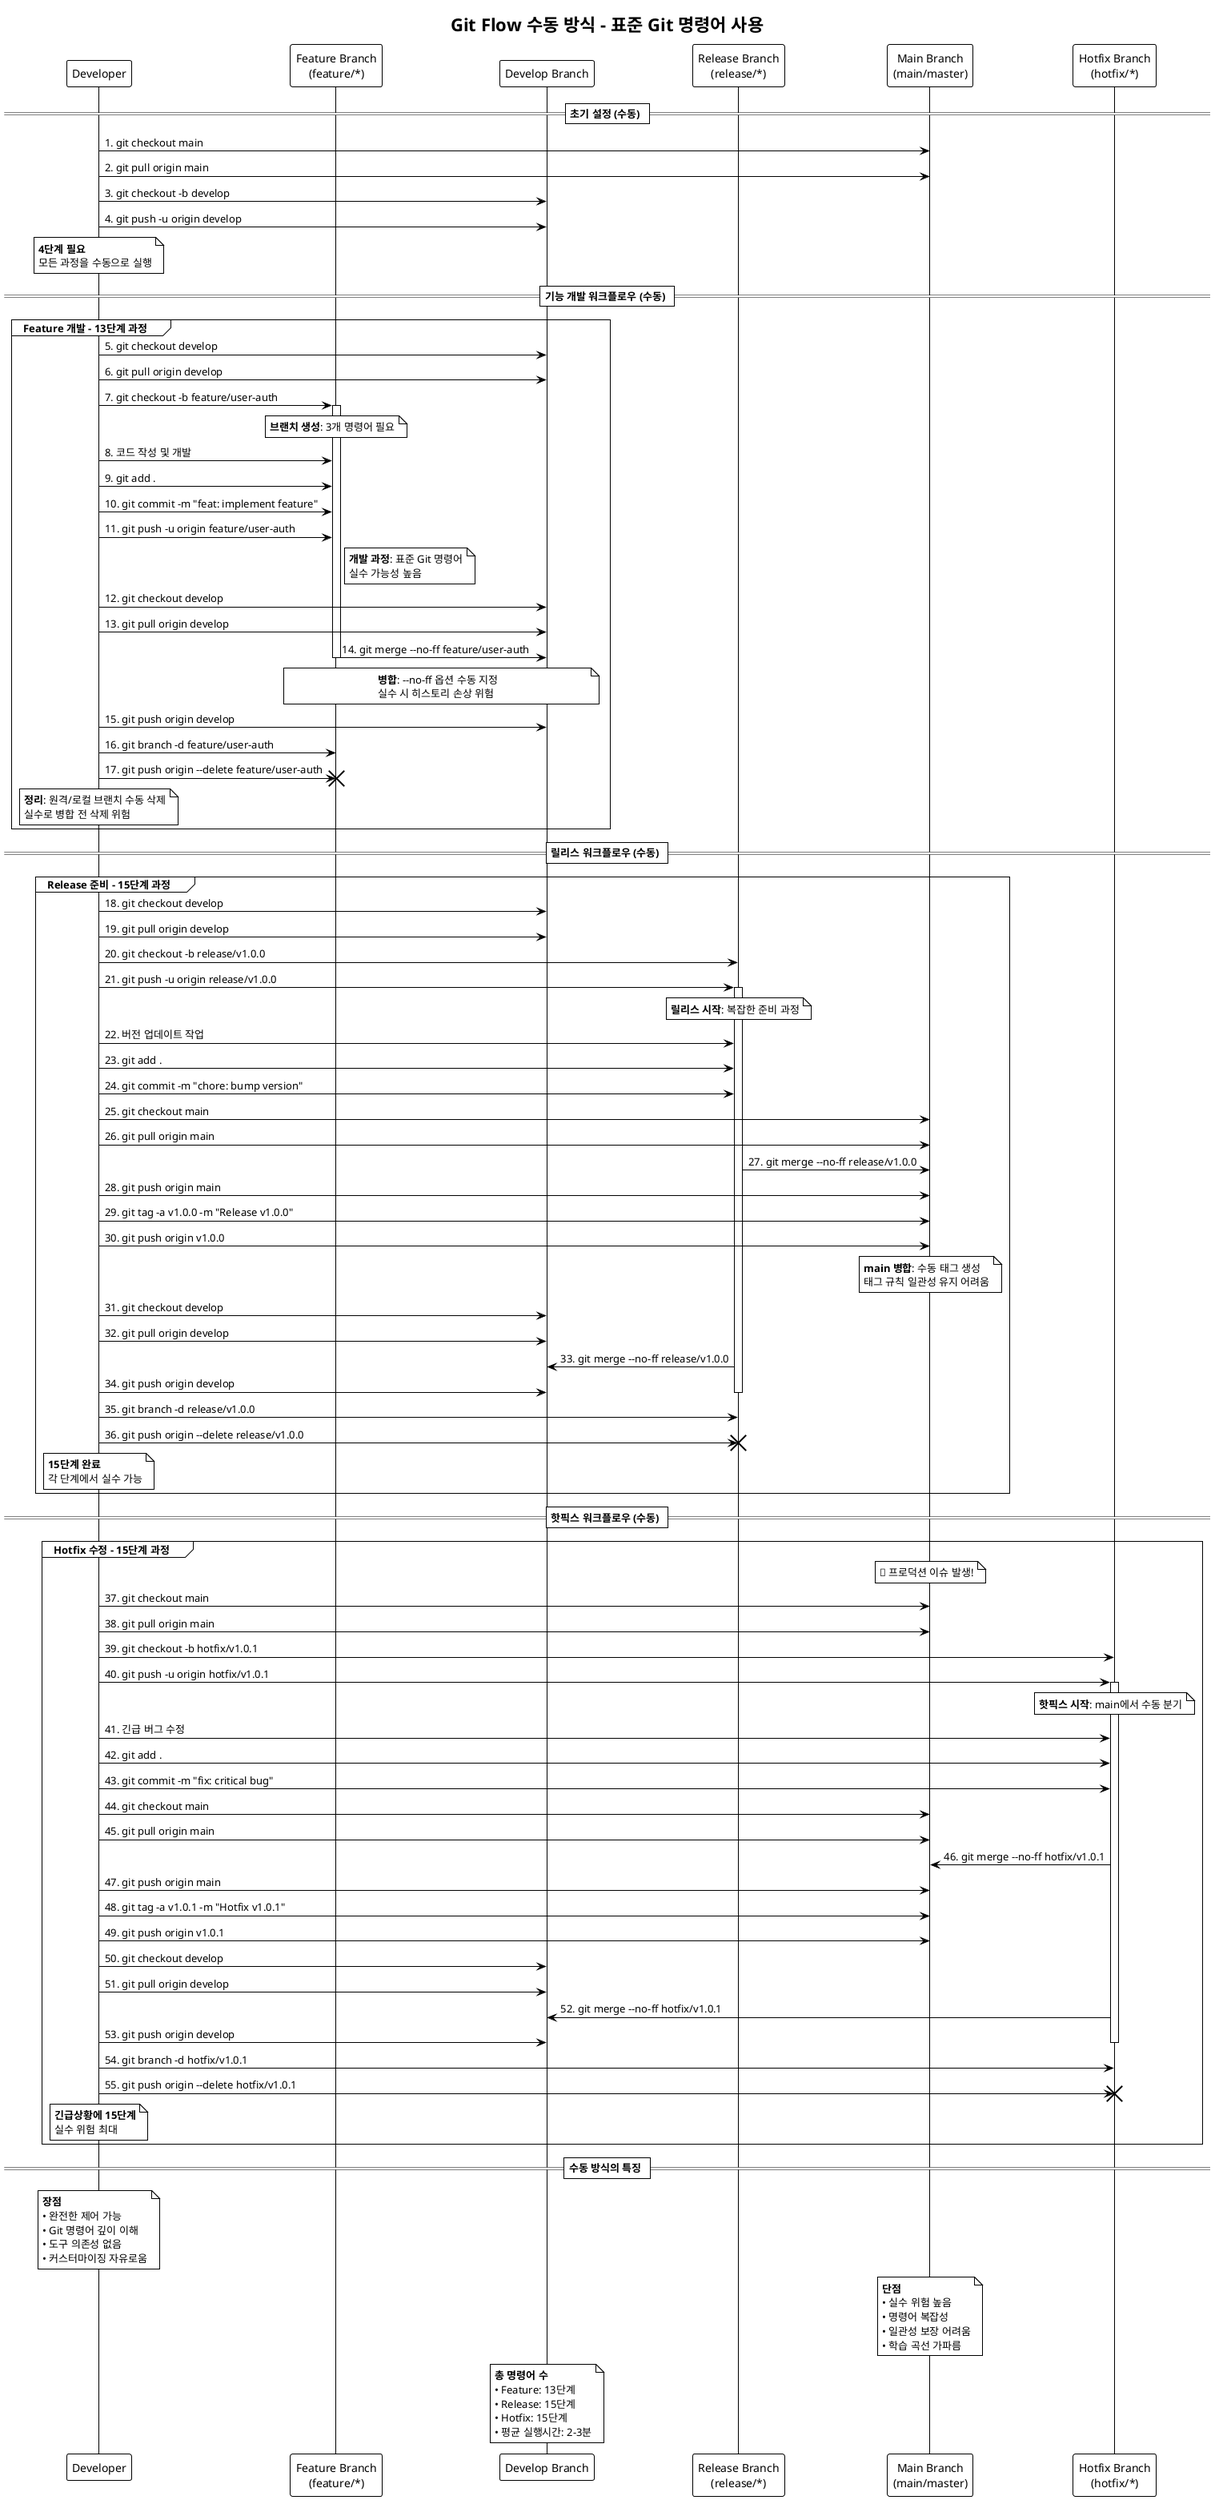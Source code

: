 @startuml GitFlowManualWorkflow
!theme plain

participant "Developer" as Dev
participant "Feature Branch\n(feature/*)" as Feature
participant "Develop Branch" as Develop
participant "Release Branch\n(release/*)" as Release
participant "Main Branch\n(main/master)" as Main
participant "Hotfix Branch\n(hotfix/*)" as Hotfix

title Git Flow 수동 방식 - 표준 Git 명령어 사용

== 초기 설정 (수동) ==
Dev -> Main: 1. git checkout main
Dev -> Main: 2. git pull origin main
Dev -> Develop: 3. git checkout -b develop
Dev -> Develop: 4. git push -u origin develop
Note over Dev: **4단계 필요**\n모든 과정을 수동으로 실행

== 기능 개발 워크플로우 (수동) ==
group Feature 개발 - 13단계 과정
    Dev -> Develop: 5. git checkout develop
    Dev -> Develop: 6. git pull origin develop
    Dev -> Feature: 7. git checkout -b feature/user-auth
    Note over Feature: **브랜치 생성**: 3개 명령어 필요
    
    activate Feature
    Dev -> Feature: 8. 코드 작성 및 개발
    Dev -> Feature: 9. git add .
    Dev -> Feature: 10. git commit -m "feat: implement feature"
    Dev -> Feature: 11. git push -u origin feature/user-auth
    Note right of Feature: **개발 과정**: 표준 Git 명령어\n실수 가능성 높음
    
    Dev -> Develop: 12. git checkout develop
    Dev -> Develop: 13. git pull origin develop
    Feature -> Develop: 14. git merge --no-ff feature/user-auth
    Note over Feature, Develop: **병합**: --no-ff 옵션 수동 지정\n실수 시 히스토리 손상 위험
    deactivate Feature
    
    Dev -> Develop: 15. git push origin develop
    Dev -> Feature: 16. git branch -d feature/user-auth
    Dev -> Feature: 17. git push origin --delete feature/user-auth
    destroy Feature
    Note over Dev: **정리**: 원격/로컬 브랜치 수동 삭제\n실수로 병합 전 삭제 위험
end group

== 릴리스 워크플로우 (수동) ==
group Release 준비 - 15단계 과정
    Dev -> Develop: 18. git checkout develop
    Dev -> Develop: 19. git pull origin develop
    Dev -> Release: 20. git checkout -b release/v1.0.0
    Dev -> Release: 21. git push -u origin release/v1.0.0
    Note over Release: **릴리스 시작**: 복잡한 준비 과정
    
    activate Release
    Dev -> Release: 22. 버전 업데이트 작업
    Dev -> Release: 23. git add .
    Dev -> Release: 24. git commit -m "chore: bump version"
    
    Dev -> Main: 25. git checkout main
    Dev -> Main: 26. git pull origin main
    Release -> Main: 27. git merge --no-ff release/v1.0.0
    Dev -> Main: 28. git push origin main
    Dev -> Main: 29. git tag -a v1.0.0 -m "Release v1.0.0"
    Dev -> Main: 30. git push origin v1.0.0
    Note over Main: **main 병합**: 수동 태그 생성\n태그 규칙 일관성 유지 어려움
    
    Dev -> Develop: 31. git checkout develop
    Dev -> Develop: 32. git pull origin develop
    Release -> Develop: 33. git merge --no-ff release/v1.0.0
    Dev -> Develop: 34. git push origin develop
    deactivate Release
    
    Dev -> Release: 35. git branch -d release/v1.0.0
    Dev -> Release: 36. git push origin --delete release/v1.0.0
    destroy Release
    Note over Dev: **15단계 완료**\n각 단계에서 실수 가능
end group

== 핫픽스 워크플로우 (수동) ==
group Hotfix 수정 - 15단계 과정
    Note over Main: 🚨 프로덕션 이슈 발생!
    
    Dev -> Main: 37. git checkout main
    Dev -> Main: 38. git pull origin main
    Dev -> Hotfix: 39. git checkout -b hotfix/v1.0.1
    Dev -> Hotfix: 40. git push -u origin hotfix/v1.0.1
    Note over Hotfix: **핫픽스 시작**: main에서 수동 분기
    
    activate Hotfix
    Dev -> Hotfix: 41. 긴급 버그 수정
    Dev -> Hotfix: 42. git add .
    Dev -> Hotfix: 43. git commit -m "fix: critical bug"
    
    Dev -> Main: 44. git checkout main
    Dev -> Main: 45. git pull origin main
    Hotfix -> Main: 46. git merge --no-ff hotfix/v1.0.1
    Dev -> Main: 47. git push origin main
    Dev -> Main: 48. git tag -a v1.0.1 -m "Hotfix v1.0.1"
    Dev -> Main: 49. git push origin v1.0.1
    
    Dev -> Develop: 50. git checkout develop
    Dev -> Develop: 51. git pull origin develop
    Hotfix -> Develop: 52. git merge --no-ff hotfix/v1.0.1
    Dev -> Develop: 53. git push origin develop
    deactivate Hotfix
    
    Dev -> Hotfix: 54. git branch -d hotfix/v1.0.1
    Dev -> Hotfix: 55. git push origin --delete hotfix/v1.0.1
    destroy Hotfix
    Note over Dev: **긴급상황에 15단계**\n실수 위험 최대
end group

== 수동 방식의 특징 ==
Note over Dev: **장점**\n• 완전한 제어 가능\n• Git 명령어 깊이 이해\n• 도구 의존성 없음\n• 커스터마이징 자유로움
Note over Main: **단점**\n• 실수 위험 높음\n• 명령어 복잡성\n• 일관성 보장 어려움\n• 학습 곡선 가파름
Note over Develop: **총 명령어 수**\n• Feature: 13단계\n• Release: 15단계\n• Hotfix: 15단계\n• 평균 실행시간: 2-3분

@enduml